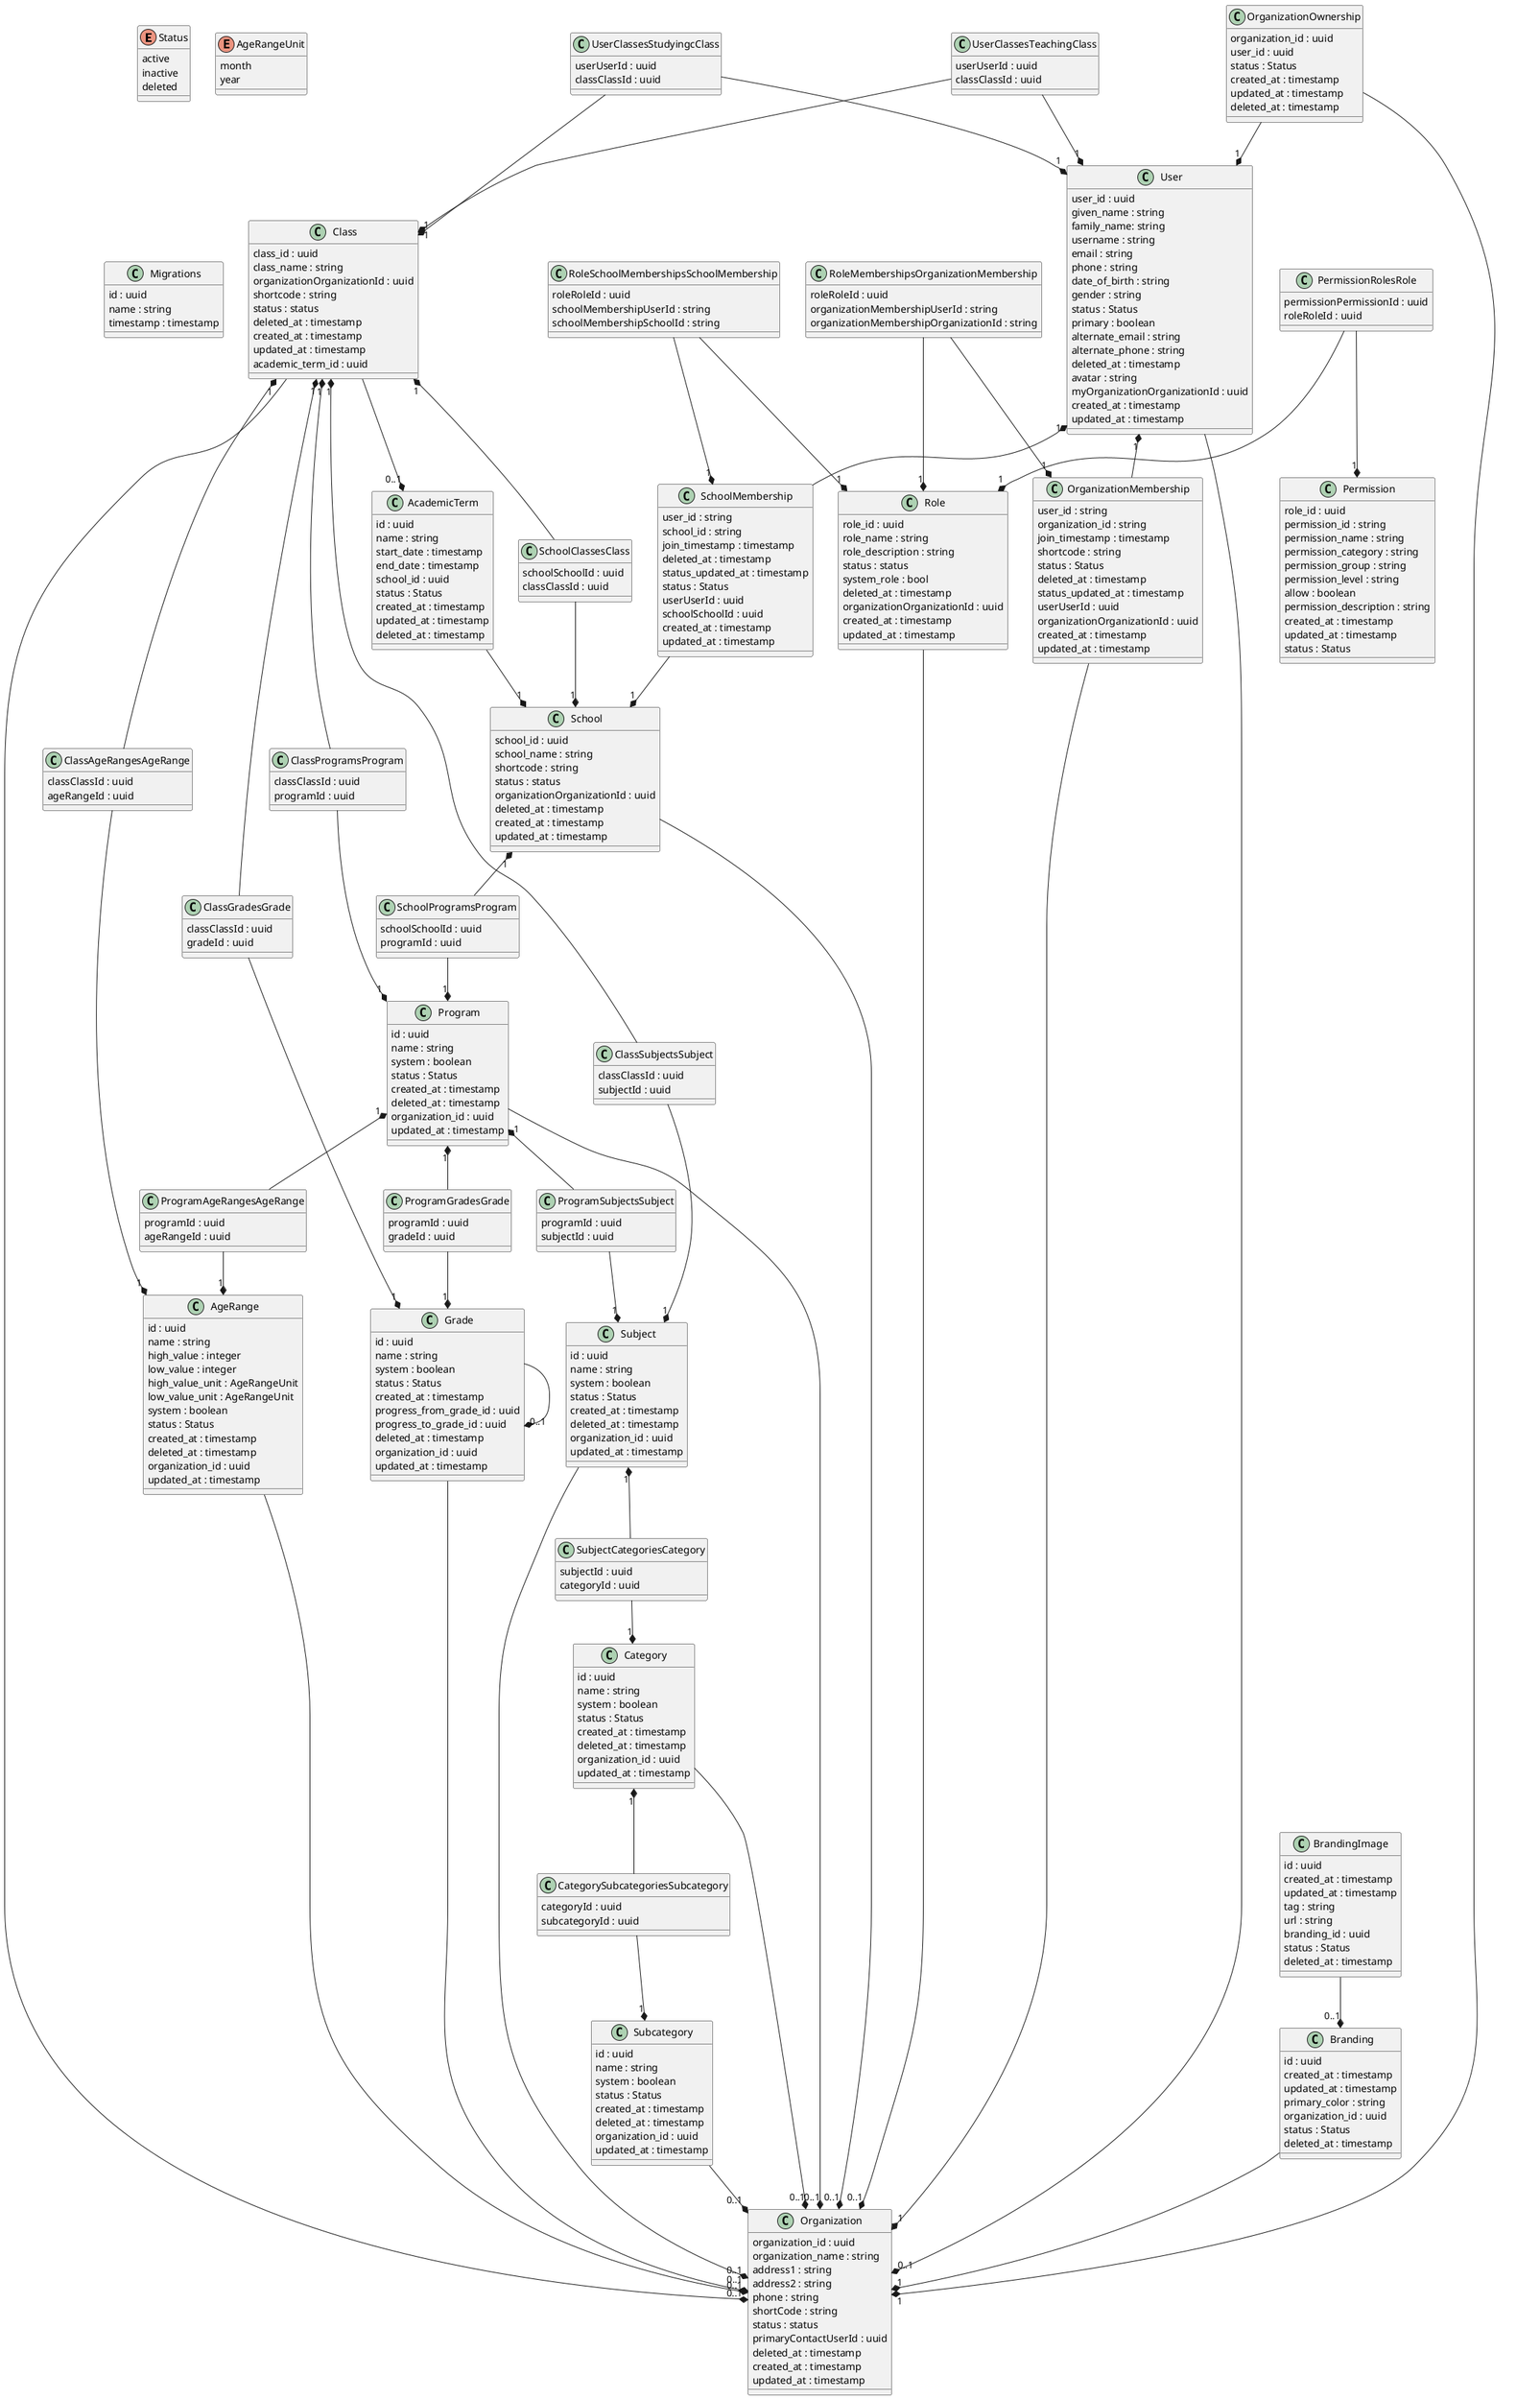 @startuml dbschema
enum Status {
    active
    inactive
    deleted
}

class User {
    user_id : uuid
    given_name : string
    family_name: string
    username : string
    email : string
    phone : string
    date_of_birth : string
    gender : string
    status : Status
    primary : boolean
    alternate_email : string
    alternate_phone : string
    deleted_at : timestamp
    avatar : string
    myOrganizationOrganizationId : uuid
    created_at : timestamp
    updated_at : timestamp
}

class Class {
    class_id : uuid
    class_name : string
    organizationOrganizationId : uuid
    shortcode : string
    status : status
    deleted_at : timestamp
    created_at : timestamp
    updated_at : timestamp
    academic_term_id : uuid
}

class ClassAgeRangesAgeRange {
    classClassId : uuid
    ageRangeId : uuid
}

class ClassGradesGrade {
    classClassId : uuid
    gradeId : uuid
}

class ClassSubjectsSubject {
    classClassId : uuid
    subjectId : uuid
}

class ClassProgramsProgram {
    classClassId : uuid
    programId : uuid
}

class Organization {
    organization_id : uuid
    organization_name : string
    address1 : string
    address2 : string
    phone : string
    shortCode : string
    status : status
    primaryContactUserId : uuid
    deleted_at : timestamp
    created_at : timestamp
    updated_at : timestamp
}

class OrganizationMembership {
    user_id : string
    organization_id : string
    join_timestamp : timestamp
    shortcode : string
    status : Status
    deleted_at : timestamp
    status_updated_at : timestamp
    userUserId : uuid
    organizationOrganizationId : uuid
    created_at : timestamp
    updated_at : timestamp
}

class Permission {
    role_id : uuid
    permission_id : string
    permission_name : string
    permission_category : string
    permission_group : string
    permission_level : string
    allow : boolean
    permission_description : string
    created_at : timestamp
    updated_at : timestamp
    status : Status
}

class Role {
    role_id : uuid
    role_name : string
    role_description : string
    status : status
    system_role : bool
    deleted_at : timestamp
    organizationOrganizationId : uuid
    created_at : timestamp
    updated_at : timestamp
}

class School {
    school_id : uuid
    school_name : string
    shortcode : string
    status : status
    organizationOrganizationId : uuid
    deleted_at : timestamp
    created_at : timestamp
    updated_at : timestamp
}

class SchoolProgramsProgram {
    schoolSchoolId : uuid
    programId : uuid
}

class SchoolMembership {
    user_id : string
    school_id : string
    join_timestamp : timestamp
    deleted_at : timestamp
    status_updated_at : timestamp
    status : Status
    userUserId : uuid
    schoolSchoolId : uuid
    created_at : timestamp
    updated_at : timestamp
}

class RoleMembershipsOrganizationMembership {
    roleRoleId : uuid
    organizationMembershipUserId : string
    organizationMembershipOrganizationId : string
}

class RoleSchoolMembershipsSchoolMembership {
    roleRoleId : uuid
    schoolMembershipUserId : string
    schoolMembershipSchoolId : string
}

class UserClassesStudyingcClass {
    userUserId : uuid
    classClassId : uuid
}

class UserClassesTeachingClass {
    userUserId : uuid
    classClassId : uuid
}

class SchoolClassesClass {
    schoolSchoolId : uuid
    classClassId : uuid
}

enum AgeRangeUnit {
    month
    year
}

class AgeRange {
    id : uuid
    name : string
    high_value : integer
    low_value : integer
    high_value_unit : AgeRangeUnit
    low_value_unit : AgeRangeUnit
    system : boolean
    status : Status
    created_at : timestamp
    deleted_at : timestamp
    organization_id : uuid
    updated_at : timestamp
}

class Subcategory {
    id : uuid
    name : string
    system : boolean
    status : Status
    created_at : timestamp
    deleted_at : timestamp
    organization_id : uuid
    updated_at : timestamp
}

class Grade {
    id : uuid
    name : string
    system : boolean
    status : Status
    created_at : timestamp
    progress_from_grade_id : uuid
    progress_to_grade_id : uuid
    deleted_at : timestamp
    organization_id : uuid
    updated_at : timestamp
}

class Category {
    id : uuid
    name : string
    system : boolean
    status : Status
    created_at : timestamp
    deleted_at : timestamp
    organization_id : uuid
    updated_at : timestamp
}

class CategorySubcategoriesSubcategory {
    categoryId : uuid
    subcategoryId : uuid
}

class Subject {
    id : uuid
    name : string
    system : boolean
    status : Status
    created_at : timestamp
    deleted_at : timestamp
    organization_id : uuid
    updated_at : timestamp
}

class SubjectCategoriesCategory {
    subjectId : uuid
    categoryId : uuid
}

class Program {
    id : uuid
    name : string
    system : boolean
    status : Status
    created_at : timestamp
    deleted_at : timestamp
    organization_id : uuid
    updated_at : timestamp
}

class ProgramAgeRangesAgeRange {
    programId : uuid
    ageRangeId : uuid
}

class ProgramGradesGrade {
    programId : uuid
    gradeId : uuid
}

class ProgramSubjectsSubject {
    programId : uuid
    subjectId : uuid
}

class Branding {
    id : uuid
    created_at : timestamp
    updated_at : timestamp
    primary_color : string
    organization_id : uuid
    status : Status
    deleted_at : timestamp
}

class BrandingImage {
    id : uuid
    created_at : timestamp
    updated_at : timestamp
    tag : string
    url : string
    branding_id : uuid
    status : Status
    deleted_at : timestamp
}

class AcademicTerm {
    id : uuid
    name : string
    start_date : timestamp
    end_date : timestamp
    school_id : uuid
    status : Status
    created_at : timestamp
    updated_at : timestamp
    deleted_at : timestamp
}

class Migrations {
    id : uuid
    name : string
    timestamp : timestamp
}

class OrganizationOwnership {
    organization_id : uuid
    user_id : uuid
    status : Status
    created_at : timestamp
    updated_at : timestamp
    deleted_at : timestamp
}

class PermissionRolesRole {
    permissionPermissionId : uuid
    roleRoleId : uuid
}

Role --* "0..1" Organization
User --* "0..1" Organization
AgeRange --* "0..1" Organization
Subcategory --* "0..1" Organization
Grade --* "0..1" Organization
Grade --* "0..1" Grade
Category --* "0..1" Organization
Category "1" *-- CategorySubcategoriesSubcategory
CategorySubcategoriesSubcategory --* "1" Subcategory
Subject --* "0..1" Organization
Subject "1" *-- SubjectCategoriesCategory
SubjectCategoriesCategory --* "1" Category
Program --* "0..1" Organization
Program "1" *-- ProgramAgeRangesAgeRange
ProgramAgeRangesAgeRange --* "1" AgeRange
Program "1" *-- ProgramGradesGrade
ProgramGradesGrade --* "1" Grade
Program "1" *-- ProgramSubjectsSubject
ProgramSubjectsSubject --* "1" Subject
User "1" *-- OrganizationMembership
OrganizationMembership --* "1" Organization
Class --* "0..1" Organization
Class "1" *-- SchoolClassesClass
SchoolClassesClass --* "1" School
Class "1" *-- ClassAgeRangesAgeRange
ClassAgeRangesAgeRange --* "1" AgeRange
Class "1" *-- ClassGradesGrade
ClassGradesGrade --* "1" Grade
Class "1" *-- ClassSubjectsSubject
ClassSubjectsSubject --* "1" Subject
Class "1" *-- ClassProgramsProgram
ClassProgramsProgram --* "1" Program
PermissionRolesRole --* "1" Role
PermissionRolesRole --* "1" Permission
School --* "0..1" Organization
School "1" *-- SchoolProgramsProgram
SchoolProgramsProgram --* "1" Program
User "1" *-- SchoolMembership
SchoolMembership --* "1" School
RoleMembershipsOrganizationMembership --* "1" Role
RoleMembershipsOrganizationMembership --* "1" OrganizationMembership
RoleSchoolMembershipsSchoolMembership --* "1" Role
RoleSchoolMembershipsSchoolMembership --* "1" SchoolMembership
UserClassesStudyingcClass --* "1" User
UserClassesStudyingcClass --* "1" Class
UserClassesTeachingClass --* "1" User
UserClassesTeachingClass --* "1" Class
Branding --* "1" Organization
BrandingImage --* "0..1" Branding
AcademicTerm --* "1" School
Class --* "0..1" AcademicTerm
OrganizationOwnership  --* "1" Organization
OrganizationOwnership  --* "1" User
@enduml

